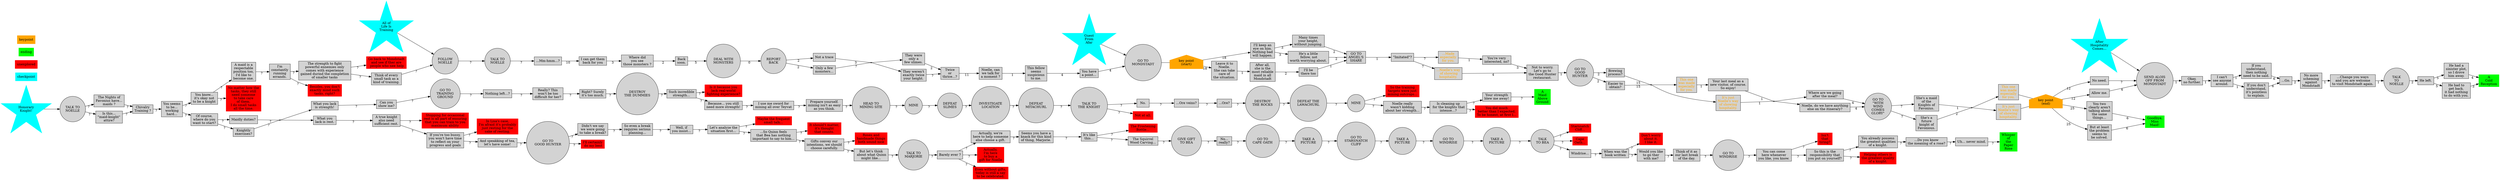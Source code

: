 
digraph G {
    node [style=filled]
    // landscape=true
    // node [color=blue]
    // node [label="***"] //censure lol
    node [shape=rect]
    rankdir=LR





    //links
	"TALK TO\nNOELLE 1" -> "The Nights of\nFavonius have...\nmaids ?" [xlabel="?"]
    "TALK TO\nNOELLE 1" -> "Is this...\n\"maid-knight\"\nattire?" [xlabel="?"]

    "The Nights of\nFavonius have...\nmaids ?" -> "Chivalry\nTraining ?" [xlabel="?"]
    "Is this...\n\"maid-knight\"\nattire?" -> "Chivalry\nTraining ?" [xlabel="?"]

    "Chivalry\nTraining ?" -> "You seems\nto be...\nworking\nhard..." [xlabel="?"]

    "You seems\nto be...\nworking\nhard..." -> "You know...\nit's okay not\nto be a knight" [xlabel="?"]
    "You seems\nto be...\nworking\nhard..." -> "Of course,\nwhere do you\nwant to start?" [xlabel="?"]

    "You know...\nit's okay not\nto be a knight" -> "A maid is a\nrespectable\nposition too,\nI'd like to\nbecome one." [xlabel="?"]
    "You know...\nit's okay not\nto be a knight" -> "No matter how the\ntasks, they still\nneed someone\nto take care\nof them.\nI do small tasks\nall the time." [xlabel="?"]

    "A maid is a\nrespectable\nposition too,\nI'd like to\nbecome one." -> "I'm\nconstantly\nrunning\nerrands." [xlabel="?"]

    "I'm\nconstantly\nrunning\nerrands." -> "The strength to fight\npowerful ennemies only\ncomes with experience\ngained durind the completion\nof smaller tasks" [xlabel="?"]
    "I'm\nconstantly\nrunning\nerrands." -> "Besides, you don't\nexactly mind such\ntasks, right?" [xlabel="?"]

    "The strength to fight\npowerful ennemies only\ncomes with experience\ngained durind the completion\nof smaller tasks" -> "Go back to Mondstadt\nand see if ther are\n people who nee help" [xlabel="?"]
    "The strength to fight\npowerful ennemies only\ncomes with experience\ngained durind the completion\nof smaller tasks" -> "Think of every\nsmall task as a\nkind of training." [xlabel="?"]

    "Go back to Mondstadt\nand see if ther are\n people who nee help"[color=red]
    //...

    "Think of every\nsmall task as a\nkind of training." -> "FOLLOW\nNOELLE" [xlabel="?"]
    "FOLLOW\nNOELLE" -> "TALK TO\nNOELLE 2" [xlabel="?"]
    "TALK TO\nNOELLE 2" -> "...Mm-hmm...?" [xlabel="?"]
    "...Mm-hmm...?" -> "I can get them\nback for you" [xlabel="10"]
    "I can get them\nback for you" -> "Where did\nyou see\nthose monsters ?" [xlabel="3"]
    "Where did\nyou see\nthose monsters ?" -> "Back\nsoon." [xlabel="2"]
    "Back\nsoon." -> "DEAL WITH\nMONSTERS" [xlabel="5"]
    "DEAL WITH\nMONSTERS" -> "REPORT\nBACK" [xlabel="0"]

    "REPORT\nBACK" -> "Not a trace" [xlabel="2"]
    "REPORT\nBACK" -> "Only a few\nmonsters..." [xlabel="2"]

    dot2 [shape=point]
    "Not a trace" -> dot2 [arrowhead=none, xlabel="3"]
    "Only a few\nmonsters..." -> dot2 [arrowhead=none, xlabel="?"]
    dot2 -> "They were\nonly a\nfew slimes." 
    dot2 -> "They weren't\nexactly twice\nyour height."

    "They were\nonly a\nfew slimes." -> "Twice\nor\nthrice...?" [xlabel="2"]
    "They weren't\nexactly twice\nyour height." -> "Twice\nor\nthrice...?" [xlabel="?"]

    "Twice\nor\nthrice...?" -> "Noelle, can\nwe talk for\na moment ?" [xlabel="11"]
    "Noelle, can\nwe talk for\na moment ?" -> "This fellow\nseems\nsuspicious\nto me." [xlabel="1"]
    "This fellow\nseems\nsuspicious\nto me." -> "You have\na point..." [xlabel="4"]
    "You have\na point..." -> "GO TO\nMONDSTADT" [xlabel="4"]

    "GO TO\nMONDSTADT" -> key1start [arrowhead=none]
    key1start -> "I'll keep an\neye on him.\nNothing bad\nwill happen." [xlabel="18"]
    key1start -> "Leave it to\nNoelle.\nShe can take\ncare of\nthe situation." [xlabel="18"]

    "I'll keep an\neye on him.\nNothing bad\nwill happen." -> "Many times\nyour height,\nwithout jumping." [xlabel="3"]
    "I'll keep an\neye on him.\nNothing bad\nwill happen." -> "He's a little\n fellow, not\nworth worrying about." [xlabel="3"]

    "Many times\nyour height,\nwithout jumping." -> "GO TO\nANGEL'S\nSHARE" [xlabel="2"]
    "GO TO\nANGEL'S\nSHARE" -> "\"Imitated\"?" [xlabel="1"]

    "\"Imitated\"?" -> "...Made\nespecially\nfor you." [xlabel="7"]
    "\"Imitated\"?" -> "...Noelle's way\n of showing\nhospitality." [xlabel="7"]

    "...Made\nespecially\nfor you." -> "You're very\ninterested, no?" [xlabel="1"]
    "You're very\ninterested, no?" -> "Not to worry.\nLet's go to\nthe Good Hunter\nrestaurant." [xlabel="3"]
    "Not to worry.\nLet's go to\nthe Good Hunter\nrestaurant." -> "GO TO\nGOOD\nHUNTER" [xlabel="1"]

    "GO TO\nGOOD\nHUNTER" -> "Brewing\nprocess?" [xlabel="2"]
    "GO TO\nGOOD\nHUNTER" -> "Easier to\nobtain?" [xlabel="2"]

    dot3 [shape=point]
    "Brewing\nprocess?" -> dot3 [xlabel="15", arrowhead=none]

    dot3 -> "This one\nwas made\nespecially\nfor you. 1" 
    dot3 -> "It's just\nNoelle's way\nof showing\nhospitality. 1"

    "This one\nwas made\nespecially\nfor you. 1" -> "Your last meal as a\nnew visitor, of course.\nSo enjoy!" [xlabel="1"]

    dot4 [shape=point]
    "Your last meal as a\nnew visitor, of course.\nSo enjoy!" -> dot4 [xlabel="1", arrowhead=none]

    dot4 -> "Where are we going\nafter the meal?"
    dot4 -> "Noelle, do we have anything\nelse on the itinerary?"

    "Where are we going\nafter the meal?" -> "GO TO\n\"WITH\nWIND\nCOMES\nGLORY\"" [xlabel="4"]

    "GO TO\n\"WITH\nWIND\nCOMES\nGLORY\"" -> "She's a maid\nof the\nKnights of\nFavonius." [xlabel="7"]
    "GO TO\n\"WITH\nWIND\nCOMES\nGLORY\"" -> "She's a\nfuture\nknight of\nFavonious." [xlabel="7"]

    dot5 [shape=point]

    "She's a maid\nof the\nKnights of\nFavonius." -> dot5 [xlabel="1", arrowhead=none]
    "She's a\nfuture\nknight of\nFavonious." -> dot5 [xlabel="2", arrowhead=none]

    dot5 -> "This one\nwas made\nespecially\nfor you. 2"
    dot5 -> "It's just\nNoelle's way\nof showing\nhospitality. 2"

    "This one\nwas made\nespecially\nfor you. 2" -> key1end [arrowhead=none]

    key1end -> "No need." [xlabel="12"]
    key1end -> "Allow me." [xlabel="12"]

    "No need." -> "SEND ALOIS\nOFF FROM\nMONDSTADT" [xlabel="?"]
    "SEND ALOIS\nOFF FROM\nMONDSTADT" -> "Okay,\nno further." [xlabel="1"]
    "Okay,\nno further." -> "I can't\nsee anyone\naround." [xlabel="1"]

    "I can't\nsee anyone\naround." -> "If you\nunderstand,\nthen nothing\nneed to be said." [xlabel="1"]
    "I can't\nsee anyone\naround." -> "If you don't\nunderstand,\nit's pointless\nto explain." [xlabel="1"]

    "If you\nunderstand,\nthen nothing\nneed to be said." -> "...Go." [xlabel="6"]
    "...Go." -> "No more\nscheming\nagainst\nMondstadt" [xlabel="2"]
    "No more\nscheming\nagainst\nMondstadt" -> "...Change you ways\nand you are welcome\nto visit Mondstadt again." [xlabel="1"]
    "...Change you ways\nand you are welcome\nto visit Mondstadt again." -> "TALK\nTO\nNOELLE" [xlabel="1"]
    "TALK\nTO\nNOELLE" -> "He left." [xlabel="2"]

    "He left." -> "He had a\nsinister plot,\nso I drove\nhim away." [xlabel="5"]
    "He left." -> "He had to\nget back.\nit had nothing\nto do with you." [xlabel="5"]

    "He had a\nsinister plot,\nso I drove\nhim away." -> "A\nCold\nReception" [xlabel="4"]

    "He had to\nget back.\nit had nothing\nto do with you." -> "A\nCold\nReception" [xlabel="3"]






    "If you don't\nunderstand,\nit's pointless\nto explain." -> "...Go." [xlabel="6"]

    "Allow me." -> "SEND ALOIS\nOFF FROM\nMONDSTADT" [xlabel="4"]

    "It's just\nNoelle's way\nof showing\nhospitality. 1" -> dot4 [xlabel="1", arrowhead=none]

    "Noelle, do we have anything\nelse on the itinerary?" -> "GO TO\n\"WITH\nWIND\nCOMES\nGLORY\"" [xlabel="4"]




    "It's just\nNoelle's way\nof showing\nhospitality. 2" -> key1end [arrowhead=none]

    key1end -> "You two\nclearly aren't\ntalking about\nthe same\nthings..." [xlabel="25"]
    key1end -> "But at least\nthe problem\nseems to\nbe solved." [xlabel="25"]

    "You two\nclearly aren't\ntalking about\nthe same\nthings..." -> "Goodbye,\nMiss\nMaid!" [xlabel="6"]

    "But at least\nthe problem\nseems to\nbe solved." -> "Goodbye,\nMiss\nMaid!" [xlabel="6"]

    "Easier to\nobtain?" -> dot3 [xlabel="15", arrowhead=none]

    "...Noelle's way\n of showing\nhospitality." -> "Not to worry.\nLet's go to\nthe Good Hunter\nrestaurant." [xlabel="4"]

    "He's a little\n fellow, not\nworth worrying about." -> "GO TO\nANGEL'S\nSHARE" [xlabel="2"]

    "Leave it to\nNoelle.\nShe can take\ncare of\nthe situation." -> "After all,\nshe is the\nmost reliable\nmaid in all\nMondstadt" [xlabel="1"]
    "After all,\nshe is the\nmost reliable\nmaid in all\nMondstadt" -> "I'll be\nthere too" [xlabel="2"]
    "I'll be\nthere too" -> "GO TO\nANGEL'S\nSHARE" [xlabel="1"]

    "Besides, you don't\nexactly mind such\ntasks, right?"[color=red]
    //...

    "No matter how the\ntasks, they still\nneed someone\nto take care\nof them.\nI do small tasks\nall the time."[color=red]
    //...










    "Of course,\nwhere do you\nwant to start?" -> "Maidly duties?" [xlabel="?"]
    "Of course,\nwhere do you\nwant to start?" -> "Knightly\nexercises?" [xlabel="?"]

    dot1 [shape=point]
    "Maidly duties?" -> dot1 [arrowhead=none, xlabel="?"]
    "Knightly\nexercises?" -> dot1 [arrowhead=none, xlabel="?"]

    dot1 -> "What you lack\nis strength!"
    dot1 -> "What you\nlack is rest."

    "What you lack\nis strength!" -> "Can you\nshow me?" [xlabel="?"]
    "Can you\nshow me?" -> "GO TO\nTRAINING\nGROUND" [xlabel="?"]
    "GO TO\nTRAINING\nGROUND" -> "Nothing left...?" [xlabel="?"]
    "Nothing left...?" -> "Really? This\nwon't be too\ndifficult for her?" [xlabel="?"]
    "Really? This\nwon't be too\ndifficult for her?" -> "Right? Surely\nit's too much." [xlabel="?"]
    "Right? Surely\nit's too much." -> "DESTROY\nTHE DUMMIES" [xlabel="?"]
    "DESTROY\nTHE DUMMIES" -> "Such incredible\nstrength..." [xlabel="?"]

    "Such incredible\nstrength..." -> "Is it because you\nlack real-world\nfighting experience?" [xlabel="?"]
    "Such incredible\nstrength..." -> "Because... you still\nneed more strength!" [xlabel="?"]

    "Is it because you\nlack real-world\nfighting experience?" [color=red]
    "Because... you still\nneed more strength!" -> "I use me sword for\nmining all over Teyvat" [xlabel="?"]
    "I use me sword for\nmining all over Teyvat" -> "Prepare yourself.\nmining isn't as easy\nas you think." [xlabel="?"]
    "Prepare yourself.\nmining isn't as easy\nas you think." -> "HEAD TO\nMINING SITE" [xlabel="?"]
    "HEAD TO\nMINING SITE" -> "MINE 1" [xlabel="?"]
    "MINE 1" -> "DEFEAT\nSLIMES" [xlabel="?"]
    "DEFEAT\nSLIMES" -> "INVESTIGATE\nLOCATION" [xlabel="?"]
    "INVESTIGATE\nLOCATION" -> "DEFEAT\nMITACHURL" [xlabel="?"]
    "DEFEAT\nMITACHURL" -> "TALK TO\nTHE KNIGHT" [xlabel="?"]

    "TALK TO\nTHE KNIGHT" -> "No." [xlabel="?"]
    "TALK TO\nTHE KNIGHT" -> "Not at all." [xlabel="?"]

    "No." -> "...Ore veins?" [xlabel="?"]
    "...Ore veins?" -> "...Ore?" [xlabel="?"]
    "...Ore?" -> "DESTROY\nTHE ROCKS" [xlabel="?"]
    "DESTROY\nTHE ROCKS" -> "DEFEAT THE\nLAWACHURL" [xlabel="?"]
    "DEFEAT THE\nLAWACHURL" -> "MINE 2" [xlabel="?"]

    "MINE 2" -> "So the training\ntargets were just\nmining outcrops..." [xlabel="?"]
    "MINE 2" -> "Noelle really\nwasn't kidding\nabout her strength..." [xlabel="?"]

    "So the training\ntargets were just\nmining outcrops..." [color=red]
    //...

    "Noelle really\nwasn't kidding\nabout her strength..." -> "Is cleaning up\n for the knights that\nintense...?" [xlabel="?"]

    "Is cleaning up\n for the knights that\nintense...?" -> "Your strength\nblew me away!" [xlabel="?"]
    "Is cleaning up\n for the knights that\nintense...?" -> "You did much\nbetter than I expected.\nTo be honest, at first I..." [xlabel="?"]

    "Your strength\nblew me away!" -> "A\nMaid\nAbove\nGround" [xlabel="?"]




    "You did much\nbetter than I expected.\nTo be honest, at first I..." [color=red]





    "Not at all." [color=red]
    //...






    "What you\nlack is rest." -> "A true knight\nalso need\nsufficient rest." [xlabel="?"]

    "A true knight\nalso need\nsufficient rest." -> "Stopping for occasional\nrest is all part of ensuring\nthat you can train to you\nmaximum ability" [xlabel="?"]
    "A true knight\nalso need\nsufficient rest." -> "If you're too bussy,\nyou won't have time\nto reflect on your\nprogress and goals" [xlabel="?"]

    "Stopping for occasional\nrest is all part of ensuring\nthat you can train to you\nmaximum ability" [color=red]
    //...

    "If you're too bussy,\nyou won't have time\nto reflect on your\nprogress and goals" -> "In Lisa's case,\nI'm afraid it's probably\njust resting for the\nsake of resting." [xlabel="?"]
    "If you're too bussy,\nyou won't have time\nto reflect on your\nprogress and goals" -> "And speakking of tea,\nlet's have some!" [xlabel="?"]

    "In Lisa's case,\nI'm afraid it's probably\njust resting for the\nsake of resting." [color=red]
    //...

    "And speakking of tea,\nlet's have some!" -> "GO TO\nGOOD HUNTER" [xlabel="?"]

    "GO TO\nGOOD HUNTER" -> "Didn't we say\nwe were going\nto take a break?" [xlabel="?"]
    "GO TO\nGOOD HUNTER" -> "I'll certainly\n do my best" [xlabel="?"]

    "Didn't we say\nwe were going\nto take a break?" -> "So even a break\nrequires serious\nplanning..." [xlabel="?"]
    "So even a break\nrequires serious\nplanning..." -> "Well, if\nyou insist..." [xlabel="?"]
    "Well, if\nyou insist..." -> "Let's analyze the\nsituation first..." [xlabel="?"]

    "Let's analyze the\nsituation first..." -> "Maybe the frequent\nsmall talk..." [xlabel="?"]
    "Let's analyze the\nsituation first..." -> "...So Quinn feels\nthat Bea has nothing\nimportant to say to him..." [xlabel="?"]

    "Maybe the frequent\nsmall talk..." [color=red]
    //...

    "...So Quinn feels\nthat Bea has nothing\nimportant to say to him..." -> "It should't matter,\nit's thought\nthat counts." [xlabel="?"]
    "...So Quinn feels\nthat Bea has nothing\nimportant to say to him..." -> "Gifts convey our\nintentions, we should\nchoose carefully." [xlabel="?"]

    "It should't matter,\nit's thought\nthat counts." [color=red]
    //...

    "Gifts convey our\nintentions, we should\nchoose carefully." -> "Roses and\nhandmade things\nboth sound nice" [xlabel="?"]
    "Gifts convey our\nintentions, we should\nchoose carefully." -> "But let's think\n about what Quinn\nmight like..." [xlabel="?"]

    "Roses and\nhandmade things\nboth sound nice" [color=red]
    //...

    "But let's think\n about what Quinn\nmight like..." -> "TALK TO\nMARJORIE" [xlabel="?"]
    "TALK TO\nMARJORIE" -> "Barely ever ?" [xlabel="?"]

    "Barely ever ?" -> "Actually, we're\nhere to help someone\nelse choose a gift." [xlabel="?"]
    "Barely ever ?" -> "Actually,\nI'm here\nto buy a\ngift for Noelle" [xlabel="?"]
    "Barely ever ?" -> "Even without gifts,\ntoday is still a say\nto be celebrated." [xlabel="?"]

    "Actually, we're\nhere to help someone\nelse choose a gift." -> "Seems you have a\nknack for this kind\nof thing, Marjorie." [xlabel="?"]
    "Seems you have a\nknack for this kind\nof thing, Marjorie." -> "It's like\nthis..." [xlabel="?"]

    "It's like\nthis..." -> "The Frostening\nBottle..." [xlabel="?"]
    "It's like\nthis..." -> "The Squirrel\nWood Carving..." [xlabel="?"]

    "The Frostening\nBottle..." [color=red]
    //...

    "The Squirrel\nWood Carving..." -> "GIVE GIFT\nTO BEA" [xlabel="?"]
    "GIVE GIFT\nTO BEA" -> "No...\nreally?" [xlabel="?"]
    "No...\nreally?" -> "GO TO\nCAPE OATH" [xlabel="?"]
    "GO TO\nCAPE OATH" -> "TAKE A\nPICTURE 1" [xlabel="?"]
    "TAKE A\nPICTURE 1" -> "GO TO\nSTARSNATCH\nCLIFF" [xlabel="?"]
    "GO TO\nSTARSNATCH\nCLIFF" -> "TAKE A PICTURE 2" [xlabel="?"]
    "TAKE A PICTURE 2" -> "GO TO\nWINDRISE 1" [xlabel="?"]
    "GO TO\nWINDRISE 1" -> "TAKE A PICTURE 3" [xlabel="?"]
    "TAKE A PICTURE 3" -> "TALK\nTO BEA" [xlabel="?"]
    
    "TALK\nTO BEA" -> "Starsnatch\nCliff..." [xlabel="?"]
    "TALK\nTO BEA" -> "Cape\nOath..." [xlabel="?"]
    "TALK\nTO BEA" -> "Windrise..." [xlabel="?"]

    "Starsnatch\nCliff..." [color=red]
    //...

    "Cape\nOath..." [color=red]
    //...

    "Windrise..." -> "When was the\nbook written" [xlabel="?"]

    "When was the\nbook written" -> "Don't worry\nabout it.\nI like it." [xlabel="?"]
    "When was the\nbook written" -> "Would you like\nto go ther\nwith me?" [xlabel="?"]

    "Don't worry\nabout it.\nI like it." [color=red]
    //...

    "Would you like\nto go ther\nwith me?" -> "Think of it as\nour last break\nof the day." [xlabel="?"]
    "Think of it as\nour last break\nof the day." -> "GO TO\nWINDRISE 2" [xlabel="?"]
    "GO TO\nWINDRISE 2" -> "You can come\nhere whenever\nyou like, you know." [xlabel="?"]

    "You can come\nhere whenever\nyou like, you know." -> "Isn't\nthat\ntiring?" [xlabel="?"]
    "You can come\nhere whenever\nyou like, you know." -> "So this is the\nresponsibility that\nyou put on yourself?" [xlabel="?"]

    "Isn't\nthat\ntiring?" [color=red]
    //...

    "So this is the\nresponsibility that\nyou put on yourself?" -> "You already possess\nthe greatest qualities\nof a knight." [xlabel="?"]
    "So this is the\nresponsibility that\nyou put on yourself?" -> "Helping others is\nthe greatest quality\nof a knight." [xlabel="?"]

    "You already possess\nthe greatest qualities\nof a knight." -> "...Do you know\nthe meaning of a rose?" [xlabel="?"]
    "...Do you know\nthe meaning of a rose?" -> "Uh... never mind." [xlabel="?"]

    "Uh... never mind." -> "Whisper\nof\nthe\nPaper\nRose" [xlabel="?"]






    "Helping others is\nthe greatest quality\nof a knight." [color=red]
    //...





    "Actually,\nI'm here\nto buy a\ngift for Noelle" [color=red]
    //...

    "Even without gifts,\ntoday is still a say\nto be celebrated." [color=red]
    //...




    "I'll certainly\n do my best" [color=red]
    //...













    //legend
    "checkpoint" [color=cyan]
    "unexplored" [color=red]
    "ending" [color=green]
    "keypoint" [color=orange]


    //checkpoints
    // cpX [shape=star, label="...", color=cyan]
    // cpX -> "..."
    cp1 [shape=star, label="Honorary\nKnight!", color=cyan]
    cp1 -> "TALK TO\nNOELLE 1"
    cp2 [shape=star, label="All of\nLife Is\nTraining", color=cyan]
    cp2 -> "FOLLOW\nNOELLE"
    cp3 [shape=star, label="Guest\nFrom\nAfar", color=cyan]
    cp3 -> "GO TO\nMONDSTADT"
    cp4 [shape=star, label="After\nHospitality\nComes...", color=cyan]
    cp4 -> "SEND ALOIS\nOFF FROM\nMONDSTADT"


    //key points
    key1start [label="key point\n(start)", shape=house, color=orange]
    key1end [label="key point\n(end)", shape=house, color=orange]
    "...Made\nespecially\nfor you." [fontcolor=orange]
    "...Noelle's way\n of showing\nhospitality." [fontcolor=orange]
    "This one\nwas made\nespecially\nfor you. 1" [fontcolor=orange]
    "It's just\nNoelle's way\nof showing\nhospitality. 1" [fontcolor=orange]
    "This one\nwas made\nespecially\nfor you. 2" [fontcolor=orange]
    "It's just\nNoelle's way\nof showing\nhospitality. 2" [fontcolor=orange]



    //event
    "TALK TO\nNOELLE 1" [label="TALK TO\nNOELLE", shape=circle]
    "FOLLOW\nNOELLE" [shape=circle]
    "TALK TO\nNOELLE 2" [label="TALK TO\nNOELLE", shape=circle]
    "DEAL WITH\nMONSTERS" [shape=circle]
    "REPORT\nBACK" [shape=circle]
    "GO TO\nMONDSTADT" [shape=circle]
    "GO TO\nANGEL'S\nSHARE" [lshape=circle]
    "GO TO\nGOOD\nHUNTER" [shape=circle]
    "GO TO\n\"WITH\nWIND\nCOMES\nGLORY\"" [shape=circle]
    "SEND ALOIS\nOFF FROM\nMONDSTADT" [shape=circle]
    "TALK\nTO\nNOELLE" [shape=circle]
    "GO TO\nTRAINING\nGROUND" [shape=circle]
    "DESTROY\nTHE DUMMIES" [shape=circle]
    "HEAD TO\nMINING SITE" [shape=circle]
    "MINE 1" [label="MINE", shape=circle]
    "DEFEAT\nSLIMES" [shape=circle]
    "INVESTIGATE\nLOCATION" [shape=circle]
    "DEFEAT\nMITACHURL" [shape=circle]
    "TALK TO\nTHE KNIGHT" [shape=circle]
    "DESTROY\nTHE ROCKS" [shape=circle]
    "DEFEAT THE\nLAWACHURL" [shape=circle]
    "MINE 2" [label="MINE", shape=circle]
    "GO TO\nGOOD HUNTER" [shape=circle]
    "TALK TO\nMARJORIE" [shape=circle]
    "GIVE GIFT\nTO BEA" [shape=circle]
    "GO TO\nCAPE OATH" [shape=circle]
    "TAKE A\nPICTURE 1" [label="TAKE A\nPICTURE", shape=circle]
    "GO TO\nSTARSNATCH\nCLIFF" [shape=circle]
    "TAKE A PICTURE 2" [label="TAKE A\nPICTURE", shape=circle]
    "GO TO\nWINDRISE 1" [label="GO TO\nWINDRISE", shape=circle]
    "TAKE A PICTURE 3" [label="TAKE A\nPICTURE", shape=circle]
    "TALK\nTO BEA" [shape=circle]
    "GO TO\nWINDRISE 2" [label="GO TO\nWINDRISE", shape=circle]


    //heart gain/lose


    //ending
    "A\nCold\nReception" [color=green]
    "Goodbye,\nMiss\nMaid!" [color=green]
    "A\nMaid\nAbove\nGround" [color=green]
    "Whisper\nof\nthe\nPaper\nRose" [color=green]


    //duplicata
    "It's just\nNoelle's way\nof showing\nhospitality. 1" [label="It's just\nNoelle's way\nof showing\nhospitality."]
    "It's just\nNoelle's way\nof showing\nhospitality. 2" [label="It's just\nNoelle's way\nof showing\nhospitality."]
    "This one\nwas made\nespecially\nfor you. 1" [label="This one\nwas made\nespecially\nfor you."]
    "This one\nwas made\nespecially\nfor you. 2" [label="This one\nwas made\nespecially\nfor you."]






}
